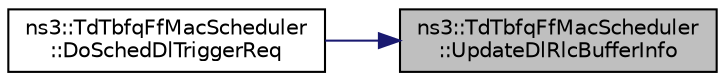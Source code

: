 digraph "ns3::TdTbfqFfMacScheduler::UpdateDlRlcBufferInfo"
{
 // LATEX_PDF_SIZE
  edge [fontname="Helvetica",fontsize="10",labelfontname="Helvetica",labelfontsize="10"];
  node [fontname="Helvetica",fontsize="10",shape=record];
  rankdir="RL";
  Node1 [label="ns3::TdTbfqFfMacScheduler\l::UpdateDlRlcBufferInfo",height=0.2,width=0.4,color="black", fillcolor="grey75", style="filled", fontcolor="black",tooltip="Update DL RLC buffer info function."];
  Node1 -> Node2 [dir="back",color="midnightblue",fontsize="10",style="solid",fontname="Helvetica"];
  Node2 [label="ns3::TdTbfqFfMacScheduler\l::DoSchedDlTriggerReq",height=0.2,width=0.4,color="black", fillcolor="white", style="filled",URL="$classns3_1_1_td_tbfq_ff_mac_scheduler.html#ad8195ea29a3aec05aa9766537e31cdf7",tooltip="Sched DL trigger request."];
}
